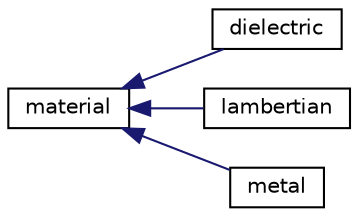 digraph "Graphical Class Hierarchy"
{
 // LATEX_PDF_SIZE
  edge [fontname="Helvetica",fontsize="10",labelfontname="Helvetica",labelfontsize="10"];
  node [fontname="Helvetica",fontsize="10",shape=record];
  rankdir="LR";
  Node0 [label="material",height=0.2,width=0.4,color="black", fillcolor="white", style="filled",URL="$classmaterial.html",tooltip="Base class for materials that interact with light in ray tracing."];
  Node0 -> Node1 [dir="back",color="midnightblue",fontsize="10",style="solid",fontname="Helvetica"];
  Node1 [label="dielectric",height=0.2,width=0.4,color="black", fillcolor="white", style="filled",URL="$classdielectric.html",tooltip="Dielectric material that refracts light."];
  Node0 -> Node2 [dir="back",color="midnightblue",fontsize="10",style="solid",fontname="Helvetica"];
  Node2 [label="lambertian",height=0.2,width=0.4,color="black", fillcolor="white", style="filled",URL="$classlambertian.html",tooltip="Lambertian (diffuse) material that scatters light uniformly in all directions."];
  Node0 -> Node3 [dir="back",color="midnightblue",fontsize="10",style="solid",fontname="Helvetica"];
  Node3 [label="metal",height=0.2,width=0.4,color="black", fillcolor="white", style="filled",URL="$classmetal.html",tooltip="Metal material that reflects light with a shiny surface."];
}
